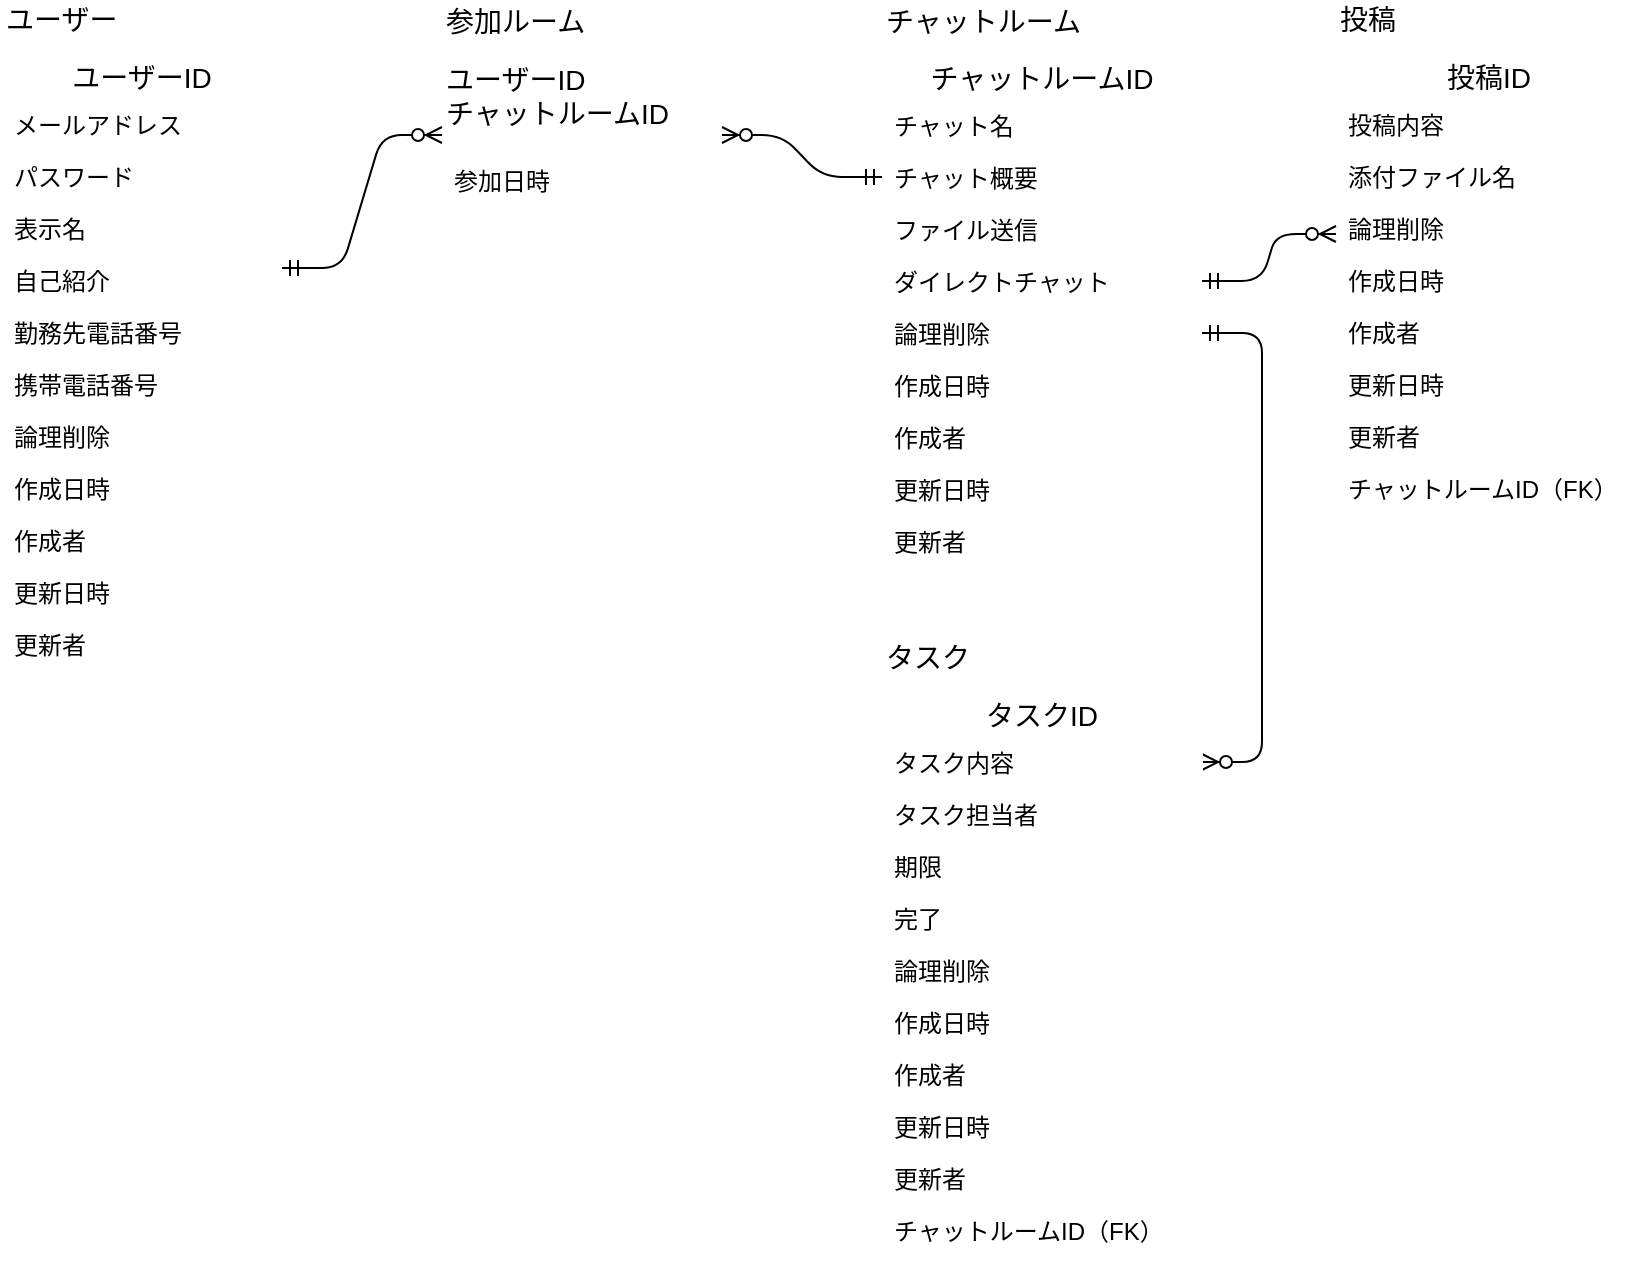 <mxfile version="13.1.3">
    <diagram id="6hGFLwfOUW9BJ-s0fimq" name="Page-1">
        <mxGraphModel dx="977" dy="675" grid="1" gridSize="10" guides="1" tooltips="1" connect="1" arrows="1" fold="1" page="1" pageScale="1" pageWidth="827" pageHeight="1169" math="0" shadow="0">
            <root>
                <mxCell id="0"/>
                <mxCell id="1" parent="0"/>
                <mxCell id="63" value="" style="group" parent="1" vertex="1" connectable="0">
                    <mxGeometry x="210" y="130" width="60" height="20" as="geometry"/>
                </mxCell>
                <mxCell id="130" value="ユーザーID" style="swimlane;fontStyle=0;childLayout=stackLayout;horizontal=1;startSize=22;horizontalStack=0;resizeParent=1;resizeParentMax=0;resizeLast=0;collapsible=1;marginBottom=0;align=center;fontSize=14;rounded=0;shadow=0;glass=0;strokeColor=#FFFFFF;strokeWidth=1;fillColor=none;gradientColor=none;" parent="1" vertex="1">
                    <mxGeometry y="40" width="140" height="308" as="geometry"/>
                </mxCell>
                <mxCell id="131" value="メールアドレス" style="text;strokeColor=none;fillColor=none;spacingLeft=4;spacingRight=4;overflow=hidden;rotatable=0;points=[[0,0.5],[1,0.5]];portConstraint=eastwest;fontSize=12;" parent="130" vertex="1">
                    <mxGeometry y="22" width="140" height="26" as="geometry"/>
                </mxCell>
                <mxCell id="132" value="パスワード" style="text;strokeColor=none;fillColor=none;spacingLeft=4;spacingRight=4;overflow=hidden;rotatable=0;points=[[0,0.5],[1,0.5]];portConstraint=eastwest;fontSize=12;" parent="130" vertex="1">
                    <mxGeometry y="48" width="140" height="26" as="geometry"/>
                </mxCell>
                <mxCell id="133" value="表示名" style="text;strokeColor=none;fillColor=none;spacingLeft=4;spacingRight=4;overflow=hidden;rotatable=0;points=[[0,0.5],[1,0.5]];portConstraint=eastwest;fontSize=12;" parent="130" vertex="1">
                    <mxGeometry y="74" width="140" height="26" as="geometry"/>
                </mxCell>
                <mxCell id="134" value="自己紹介" style="text;strokeColor=none;fillColor=none;spacingLeft=4;spacingRight=4;overflow=hidden;rotatable=0;points=[[0,0.5],[1,0.5]];portConstraint=eastwest;fontSize=12;" parent="130" vertex="1">
                    <mxGeometry y="100" width="140" height="26" as="geometry"/>
                </mxCell>
                <mxCell id="135" value="勤務先電話番号" style="text;strokeColor=none;fillColor=none;spacingLeft=4;spacingRight=4;overflow=hidden;rotatable=0;points=[[0,0.5],[1,0.5]];portConstraint=eastwest;fontSize=12;" parent="130" vertex="1">
                    <mxGeometry y="126" width="140" height="26" as="geometry"/>
                </mxCell>
                <mxCell id="212" value="携帯電話番号" style="text;strokeColor=none;fillColor=none;spacingLeft=4;spacingRight=4;overflow=hidden;rotatable=0;points=[[0,0.5],[1,0.5]];portConstraint=eastwest;fontSize=12;" parent="130" vertex="1">
                    <mxGeometry y="152" width="140" height="26" as="geometry"/>
                </mxCell>
                <mxCell id="136" value="論理削除" style="text;strokeColor=none;fillColor=none;spacingLeft=4;spacingRight=4;overflow=hidden;rotatable=0;points=[[0,0.5],[1,0.5]];portConstraint=eastwest;fontSize=12;" parent="130" vertex="1">
                    <mxGeometry y="178" width="140" height="26" as="geometry"/>
                </mxCell>
                <mxCell id="232" value="作成日時" style="text;strokeColor=none;fillColor=none;spacingLeft=4;spacingRight=4;overflow=hidden;rotatable=0;points=[[0,0.5],[1,0.5]];portConstraint=eastwest;fontSize=12;" parent="130" vertex="1">
                    <mxGeometry y="204" width="140" height="26" as="geometry"/>
                </mxCell>
                <mxCell id="233" value="作成者" style="text;strokeColor=none;fillColor=none;spacingLeft=4;spacingRight=4;overflow=hidden;rotatable=0;points=[[0,0.5],[1,0.5]];portConstraint=eastwest;fontSize=12;" parent="130" vertex="1">
                    <mxGeometry y="230" width="140" height="26" as="geometry"/>
                </mxCell>
                <mxCell id="234" value="更新日時" style="text;strokeColor=none;fillColor=none;spacingLeft=4;spacingRight=4;overflow=hidden;rotatable=0;points=[[0,0.5],[1,0.5]];portConstraint=eastwest;fontSize=12;" parent="130" vertex="1">
                    <mxGeometry y="256" width="140" height="26" as="geometry"/>
                </mxCell>
                <mxCell id="235" value="更新者" style="text;strokeColor=none;fillColor=none;spacingLeft=4;spacingRight=4;overflow=hidden;rotatable=0;points=[[0,0.5],[1,0.5]];portConstraint=eastwest;fontSize=12;" parent="130" vertex="1">
                    <mxGeometry y="282" width="140" height="26" as="geometry"/>
                </mxCell>
                <mxCell id="142" value="チャットルームID" style="swimlane;fontStyle=0;childLayout=stackLayout;horizontal=1;startSize=22;horizontalStack=0;resizeParent=1;resizeParentMax=0;resizeLast=0;collapsible=1;marginBottom=0;align=center;fontSize=14;rounded=0;shadow=0;glass=0;strokeColor=#FFFFFF;strokeWidth=1;fillColor=none;gradientColor=none;" parent="1" vertex="1">
                    <mxGeometry x="440" y="40.5" width="160" height="256" as="geometry"/>
                </mxCell>
                <mxCell id="143" value="チャット名" style="text;strokeColor=none;fillColor=none;spacingLeft=4;spacingRight=4;overflow=hidden;rotatable=0;points=[[0,0.5],[1,0.5]];portConstraint=eastwest;fontSize=12;" parent="142" vertex="1">
                    <mxGeometry y="22" width="160" height="26" as="geometry"/>
                </mxCell>
                <mxCell id="144" value="チャット概要" style="text;strokeColor=none;fillColor=none;spacingLeft=4;spacingRight=4;overflow=hidden;rotatable=0;points=[[0,0.5],[1,0.5]];portConstraint=eastwest;fontSize=12;" parent="142" vertex="1">
                    <mxGeometry y="48" width="160" height="26" as="geometry"/>
                </mxCell>
                <mxCell id="145" value="ファイル送信" style="text;strokeColor=none;fillColor=none;spacingLeft=4;spacingRight=4;overflow=hidden;rotatable=0;points=[[0,0.5],[1,0.5]];portConstraint=eastwest;fontSize=12;" parent="142" vertex="1">
                    <mxGeometry y="74" width="160" height="26" as="geometry"/>
                </mxCell>
                <mxCell id="146" value="ダイレクトチャット" style="text;strokeColor=none;fillColor=none;spacingLeft=4;spacingRight=4;overflow=hidden;rotatable=0;points=[[0,0.5],[1,0.5]];portConstraint=eastwest;fontSize=12;" parent="142" vertex="1">
                    <mxGeometry y="100" width="160" height="26" as="geometry"/>
                </mxCell>
                <mxCell id="147" value="論理削除" style="text;strokeColor=none;fillColor=none;spacingLeft=4;spacingRight=4;overflow=hidden;rotatable=0;points=[[0,0.5],[1,0.5]];portConstraint=eastwest;fontSize=12;" parent="142" vertex="1">
                    <mxGeometry y="126" width="160" height="26" as="geometry"/>
                </mxCell>
                <mxCell id="148" value="作成日時" style="text;strokeColor=none;fillColor=none;spacingLeft=4;spacingRight=4;overflow=hidden;rotatable=0;points=[[0,0.5],[1,0.5]];portConstraint=eastwest;fontSize=12;" parent="142" vertex="1">
                    <mxGeometry y="152" width="160" height="26" as="geometry"/>
                </mxCell>
                <mxCell id="188" value="作成者" style="text;strokeColor=none;fillColor=none;spacingLeft=4;spacingRight=4;overflow=hidden;rotatable=0;points=[[0,0.5],[1,0.5]];portConstraint=eastwest;fontSize=12;" parent="142" vertex="1">
                    <mxGeometry y="178" width="160" height="26" as="geometry"/>
                </mxCell>
                <mxCell id="237" value="更新日時" style="text;strokeColor=none;fillColor=none;spacingLeft=4;spacingRight=4;overflow=hidden;rotatable=0;points=[[0,0.5],[1,0.5]];portConstraint=eastwest;fontSize=12;" parent="142" vertex="1">
                    <mxGeometry y="204" width="160" height="26" as="geometry"/>
                </mxCell>
                <mxCell id="238" value="更新者" style="text;strokeColor=none;fillColor=none;spacingLeft=4;spacingRight=4;overflow=hidden;rotatable=0;points=[[0,0.5],[1,0.5]];portConstraint=eastwest;fontSize=12;" parent="142" vertex="1">
                    <mxGeometry y="230" width="160" height="26" as="geometry"/>
                </mxCell>
                <mxCell id="214" value="ユーザーID&#10;チャットルームID" style="swimlane;fontStyle=0;childLayout=stackLayout;horizontal=1;startSize=40;horizontalStack=0;resizeParent=1;resizeParentMax=0;resizeLast=0;collapsible=1;marginBottom=0;align=left;fontSize=14;rounded=0;shadow=0;glass=0;strokeColor=#FFFFFF;strokeWidth=1;fillColor=none;gradientColor=none;" parent="1" vertex="1">
                    <mxGeometry x="220" y="40.5" width="140" height="80" as="geometry"/>
                </mxCell>
                <mxCell id="138" value="ユーザー" style="text;html=1;strokeColor=none;fillColor=none;align=left;verticalAlign=middle;whiteSpace=wrap;rounded=0;shadow=0;glass=0;fontSize=14;" parent="1" vertex="1">
                    <mxGeometry y="13" width="140" height="20" as="geometry"/>
                </mxCell>
                <mxCell id="141" value="チャットルーム" style="text;html=1;strokeColor=none;fillColor=none;align=left;verticalAlign=middle;whiteSpace=wrap;rounded=0;shadow=0;glass=0;fontSize=14;" parent="1" vertex="1">
                    <mxGeometry x="440" y="13.5" width="140" height="20" as="geometry"/>
                </mxCell>
                <mxCell id="151" value="タスク" style="text;html=1;strokeColor=none;fillColor=none;align=left;verticalAlign=middle;whiteSpace=wrap;rounded=0;shadow=0;glass=0;fontSize=14;" parent="1" vertex="1">
                    <mxGeometry x="440" y="332" width="140" height="20" as="geometry"/>
                </mxCell>
                <mxCell id="179" value="投稿" style="text;html=1;strokeColor=none;fillColor=none;align=left;verticalAlign=middle;whiteSpace=wrap;rounded=0;shadow=0;glass=0;fontSize=14;" parent="1" vertex="1">
                    <mxGeometry x="667" y="13" width="140" height="20" as="geometry"/>
                </mxCell>
                <mxCell id="180" value="投稿ID" style="swimlane;fontStyle=0;childLayout=stackLayout;horizontal=1;startSize=22;horizontalStack=0;resizeParent=1;resizeParentMax=0;resizeLast=0;collapsible=1;marginBottom=0;align=center;fontSize=14;rounded=0;shadow=0;glass=0;strokeColor=#FFFFFF;strokeWidth=1;fillColor=none;gradientColor=none;" parent="1" vertex="1">
                    <mxGeometry x="667" y="40" width="153" height="230" as="geometry"/>
                </mxCell>
                <mxCell id="181" value="投稿内容" style="text;strokeColor=none;fillColor=none;spacingLeft=4;spacingRight=4;overflow=hidden;rotatable=0;points=[[0,0.5],[1,0.5]];portConstraint=eastwest;fontSize=12;" parent="180" vertex="1">
                    <mxGeometry y="22" width="153" height="26" as="geometry"/>
                </mxCell>
                <mxCell id="182" value="添付ファイル名" style="text;strokeColor=none;fillColor=none;spacingLeft=4;spacingRight=4;overflow=hidden;rotatable=0;points=[[0,0.5],[1,0.5]];portConstraint=eastwest;fontSize=12;" parent="180" vertex="1">
                    <mxGeometry y="48" width="153" height="26" as="geometry"/>
                </mxCell>
                <mxCell id="185" value="論理削除" style="text;strokeColor=none;fillColor=none;spacingLeft=4;spacingRight=4;overflow=hidden;rotatable=0;points=[[0,0.5],[1,0.5]];portConstraint=eastwest;fontSize=12;" parent="180" vertex="1">
                    <mxGeometry y="74" width="153" height="26" as="geometry"/>
                </mxCell>
                <mxCell id="186" value="作成日時" style="text;strokeColor=none;fillColor=none;spacingLeft=4;spacingRight=4;overflow=hidden;rotatable=0;points=[[0,0.5],[1,0.5]];portConstraint=eastwest;fontSize=12;" parent="180" vertex="1">
                    <mxGeometry y="100" width="153" height="26" as="geometry"/>
                </mxCell>
                <mxCell id="243" value="作成者" style="text;strokeColor=none;fillColor=none;spacingLeft=4;spacingRight=4;overflow=hidden;rotatable=0;points=[[0,0.5],[1,0.5]];portConstraint=eastwest;fontSize=12;" parent="180" vertex="1">
                    <mxGeometry y="126" width="153" height="26" as="geometry"/>
                </mxCell>
                <mxCell id="189" value="更新日時" style="text;strokeColor=none;fillColor=none;spacingLeft=4;spacingRight=4;overflow=hidden;rotatable=0;points=[[0,0.5],[1,0.5]];portConstraint=eastwest;fontSize=12;" parent="180" vertex="1">
                    <mxGeometry y="152" width="153" height="26" as="geometry"/>
                </mxCell>
                <mxCell id="244" value="更新者" style="text;strokeColor=none;fillColor=none;spacingLeft=4;spacingRight=4;overflow=hidden;rotatable=0;points=[[0,0.5],[1,0.5]];portConstraint=eastwest;fontSize=12;" parent="180" vertex="1">
                    <mxGeometry y="178" width="153" height="26" as="geometry"/>
                </mxCell>
                <mxCell id="227" value="チャットルームID（FK）" style="text;strokeColor=none;fillColor=none;spacingLeft=4;spacingRight=4;overflow=hidden;rotatable=0;points=[[0,0.5],[1,0.5]];portConstraint=eastwest;fontSize=12;" parent="180" vertex="1">
                    <mxGeometry y="204" width="153" height="26" as="geometry"/>
                </mxCell>
                <mxCell id="222" value="参加ルーム" style="text;html=1;strokeColor=none;fillColor=none;align=left;verticalAlign=middle;whiteSpace=wrap;rounded=0;shadow=0;glass=0;fontSize=14;" parent="1" vertex="1">
                    <mxGeometry x="220" y="13.5" width="140" height="20" as="geometry"/>
                </mxCell>
                <mxCell id="223" value="" style="edgeStyle=entityRelationEdgeStyle;fontSize=12;html=1;endArrow=ERzeroToMany;startArrow=ERmandOne;entryX=0;entryY=0.25;entryDx=0;entryDy=0;" parent="1" edge="1">
                    <mxGeometry width="100" height="100" relative="1" as="geometry">
                        <mxPoint x="140" y="147" as="sourcePoint"/>
                        <mxPoint x="220" y="80.5" as="targetPoint"/>
                    </mxGeometry>
                </mxCell>
                <mxCell id="225" value="" style="edgeStyle=entityRelationEdgeStyle;fontSize=12;html=1;endArrow=ERzeroToMany;startArrow=ERmandOne;" parent="1" source="144" target="214" edge="1">
                    <mxGeometry width="100" height="100" relative="1" as="geometry">
                        <mxPoint x="320" y="230" as="sourcePoint"/>
                        <mxPoint x="420" y="130" as="targetPoint"/>
                    </mxGeometry>
                </mxCell>
                <mxCell id="226" value="" style="edgeStyle=entityRelationEdgeStyle;fontSize=12;html=1;endArrow=ERzeroToMany;startArrow=ERmandOne;" parent="1" source="146" edge="1">
                    <mxGeometry width="100" height="100" relative="1" as="geometry">
                        <mxPoint x="567" y="230" as="sourcePoint"/>
                        <mxPoint x="667" y="130" as="targetPoint"/>
                    </mxGeometry>
                </mxCell>
                <mxCell id="229" value="" style="edgeStyle=entityRelationEdgeStyle;fontSize=12;html=1;endArrow=ERzeroToMany;startArrow=ERmandOne;exitX=1;exitY=0.5;exitDx=0;exitDy=0;" parent="1" source="147" target="153" edge="1">
                    <mxGeometry width="100" height="100" relative="1" as="geometry">
                        <mxPoint x="400" y="400" as="sourcePoint"/>
                        <mxPoint x="440" y="170" as="targetPoint"/>
                        <Array as="points">
                            <mxPoint x="540" y="270"/>
                        </Array>
                    </mxGeometry>
                </mxCell>
                <mxCell id="152" value="タスクID" style="swimlane;fontStyle=0;childLayout=stackLayout;horizontal=1;startSize=22;horizontalStack=0;resizeParent=1;resizeParentMax=0;resizeLast=0;collapsible=1;marginBottom=0;align=center;fontSize=14;rounded=0;shadow=0;glass=0;strokeColor=#FFFFFF;strokeWidth=1;fillColor=none;gradientColor=none;" parent="1" vertex="1">
                    <mxGeometry x="440" y="359" width="160" height="282" as="geometry"/>
                </mxCell>
                <mxCell id="153" value="タスク内容" style="text;strokeColor=none;fillColor=none;spacingLeft=4;spacingRight=4;overflow=hidden;rotatable=0;points=[[0,0.5],[1,0.5]];portConstraint=eastwest;fontSize=12;" parent="152" vertex="1">
                    <mxGeometry y="22" width="160" height="26" as="geometry"/>
                </mxCell>
                <mxCell id="154" value="タスク担当者" style="text;strokeColor=none;fillColor=none;spacingLeft=4;spacingRight=4;overflow=hidden;rotatable=0;points=[[0,0.5],[1,0.5]];portConstraint=eastwest;fontSize=12;" parent="152" vertex="1">
                    <mxGeometry y="48" width="160" height="26" as="geometry"/>
                </mxCell>
                <mxCell id="155" value="期限" style="text;strokeColor=none;fillColor=none;spacingLeft=4;spacingRight=4;overflow=hidden;rotatable=0;points=[[0,0.5],[1,0.5]];portConstraint=eastwest;fontSize=12;" parent="152" vertex="1">
                    <mxGeometry y="74" width="160" height="26" as="geometry"/>
                </mxCell>
                <mxCell id="156" value="完了" style="text;strokeColor=none;fillColor=none;spacingLeft=4;spacingRight=4;overflow=hidden;rotatable=0;points=[[0,0.5],[1,0.5]];portConstraint=eastwest;fontSize=12;" parent="152" vertex="1">
                    <mxGeometry y="100" width="160" height="26" as="geometry"/>
                </mxCell>
                <mxCell id="157" value="論理削除" style="text;strokeColor=none;fillColor=none;spacingLeft=4;spacingRight=4;overflow=hidden;rotatable=0;points=[[0,0.5],[1,0.5]];portConstraint=eastwest;fontSize=12;" parent="152" vertex="1">
                    <mxGeometry y="126" width="160" height="26" as="geometry"/>
                </mxCell>
                <mxCell id="239" value="作成日時" style="text;strokeColor=none;fillColor=none;spacingLeft=4;spacingRight=4;overflow=hidden;rotatable=0;points=[[0,0.5],[1,0.5]];portConstraint=eastwest;fontSize=12;" parent="152" vertex="1">
                    <mxGeometry y="152" width="160" height="26" as="geometry"/>
                </mxCell>
                <mxCell id="240" value="作成者" style="text;strokeColor=none;fillColor=none;spacingLeft=4;spacingRight=4;overflow=hidden;rotatable=0;points=[[0,0.5],[1,0.5]];portConstraint=eastwest;fontSize=12;" parent="152" vertex="1">
                    <mxGeometry y="178" width="160" height="26" as="geometry"/>
                </mxCell>
                <mxCell id="241" value="更新日時" style="text;strokeColor=none;fillColor=none;spacingLeft=4;spacingRight=4;overflow=hidden;rotatable=0;points=[[0,0.5],[1,0.5]];portConstraint=eastwest;fontSize=12;" parent="152" vertex="1">
                    <mxGeometry y="204" width="160" height="26" as="geometry"/>
                </mxCell>
                <mxCell id="242" value="更新者" style="text;strokeColor=none;fillColor=none;spacingLeft=4;spacingRight=4;overflow=hidden;rotatable=0;points=[[0,0.5],[1,0.5]];portConstraint=eastwest;fontSize=12;" parent="152" vertex="1">
                    <mxGeometry y="230" width="160" height="26" as="geometry"/>
                </mxCell>
                <mxCell id="230" value="チャットルームID（FK）" style="text;strokeColor=none;fillColor=none;spacingLeft=4;spacingRight=4;overflow=hidden;rotatable=0;points=[[0,0.5],[1,0.5]];portConstraint=eastwest;fontSize=12;" parent="152" vertex="1">
                    <mxGeometry y="256" width="160" height="26" as="geometry"/>
                </mxCell>
                <mxCell id="245" value="参加日時" style="text;strokeColor=none;fillColor=none;spacingLeft=4;spacingRight=4;overflow=hidden;rotatable=0;points=[[0,0.5],[1,0.5]];portConstraint=eastwest;fontSize=12;" vertex="1" parent="1">
                    <mxGeometry x="220" y="90" width="130" height="26" as="geometry"/>
                </mxCell>
            </root>
        </mxGraphModel>
    </diagram>
</mxfile>